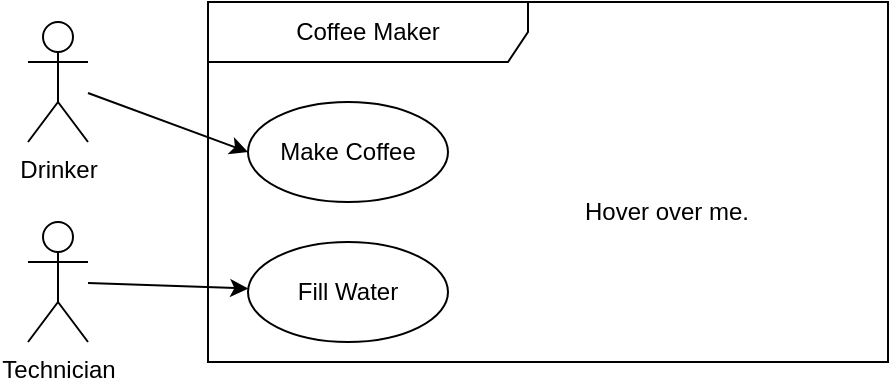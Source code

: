 <mxfile version="24.7.8">
  <diagram id="sWgCjdYztQFh1ezxrF-R" name="Page-1">
    <mxGraphModel dx="1420" dy="942" grid="1" gridSize="10" guides="1" tooltips="1" connect="1" arrows="1" fold="1" page="1" pageScale="1" pageWidth="827" pageHeight="1169" math="0" shadow="0">
      <root>
        <mxCell id="0" />
        <mxCell id="1" parent="0" />
        <mxCell id="ukHFlY4HRSyY0bfd62b0-7" value="Coffee Maker" style="shape=umlFrame;whiteSpace=wrap;html=1;pointerEvents=0;recursiveResize=0;container=1;collapsible=0;width=160;" vertex="1" parent="1">
          <mxGeometry x="240" y="390" width="340" height="180" as="geometry" />
        </mxCell>
        <mxCell id="ukHFlY4HRSyY0bfd62b0-10" value="Fill Water" style="ellipse;whiteSpace=wrap;html=1;" vertex="1" parent="ukHFlY4HRSyY0bfd62b0-7">
          <mxGeometry x="20" y="120" width="100" height="50" as="geometry" />
        </mxCell>
        <mxCell id="ukHFlY4HRSyY0bfd62b0-11" value="Make Coffee" style="ellipse;whiteSpace=wrap;html=1;" vertex="1" parent="ukHFlY4HRSyY0bfd62b0-7">
          <mxGeometry x="20" y="50" width="100" height="50" as="geometry" />
        </mxCell>
        <UserObject label="Hover over me." tooltip="Hello I&#39;m a tooltip." id="cVhbZjsc7NjAtHNjXZGz-8">
          <mxCell style="text;html=1;align=center;verticalAlign=middle;resizable=0;points=[];autosize=1;strokeColor=none;fillColor=none;" parent="ukHFlY4HRSyY0bfd62b0-7" vertex="1">
            <mxGeometry x="174" y="90" width="110" height="30" as="geometry" />
          </mxCell>
        </UserObject>
        <mxCell id="ukHFlY4HRSyY0bfd62b0-8" value="Drinker" style="shape=umlActor;verticalLabelPosition=bottom;verticalAlign=top;html=1;" vertex="1" parent="1">
          <mxGeometry x="150" y="400" width="30" height="60" as="geometry" />
        </mxCell>
        <mxCell id="ukHFlY4HRSyY0bfd62b0-9" value="Technician" style="shape=umlActor;verticalLabelPosition=bottom;verticalAlign=top;html=1;" vertex="1" parent="1">
          <mxGeometry x="150" y="500" width="30" height="60" as="geometry" />
        </mxCell>
        <mxCell id="ukHFlY4HRSyY0bfd62b0-12" value="" style="endArrow=classic;html=1;rounded=0;entryX=0;entryY=0.5;entryDx=0;entryDy=0;" edge="1" parent="1" source="ukHFlY4HRSyY0bfd62b0-8" target="ukHFlY4HRSyY0bfd62b0-11">
          <mxGeometry width="50" height="50" relative="1" as="geometry">
            <mxPoint x="390" y="510" as="sourcePoint" />
            <mxPoint x="440" y="460" as="targetPoint" />
          </mxGeometry>
        </mxCell>
        <mxCell id="ukHFlY4HRSyY0bfd62b0-13" value="" style="endArrow=classic;html=1;rounded=0;" edge="1" parent="1" source="ukHFlY4HRSyY0bfd62b0-9" target="ukHFlY4HRSyY0bfd62b0-10">
          <mxGeometry width="50" height="50" relative="1" as="geometry">
            <mxPoint x="190" y="446" as="sourcePoint" />
            <mxPoint x="270" y="475" as="targetPoint" />
          </mxGeometry>
        </mxCell>
      </root>
    </mxGraphModel>
  </diagram>
</mxfile>
